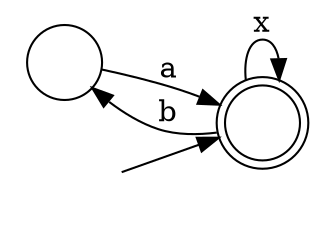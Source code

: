 digraph Automaton {
  rankdir = LR;
  0 [shape=circle,label=""];
  0 -> 1 [label="a"]
  1 [shape=doublecircle,label=""];
  initial [shape=plaintext,label=""];
  initial -> 1
  1 -> 1 [label="x"]
  1 -> 0 [label="b"]
}
